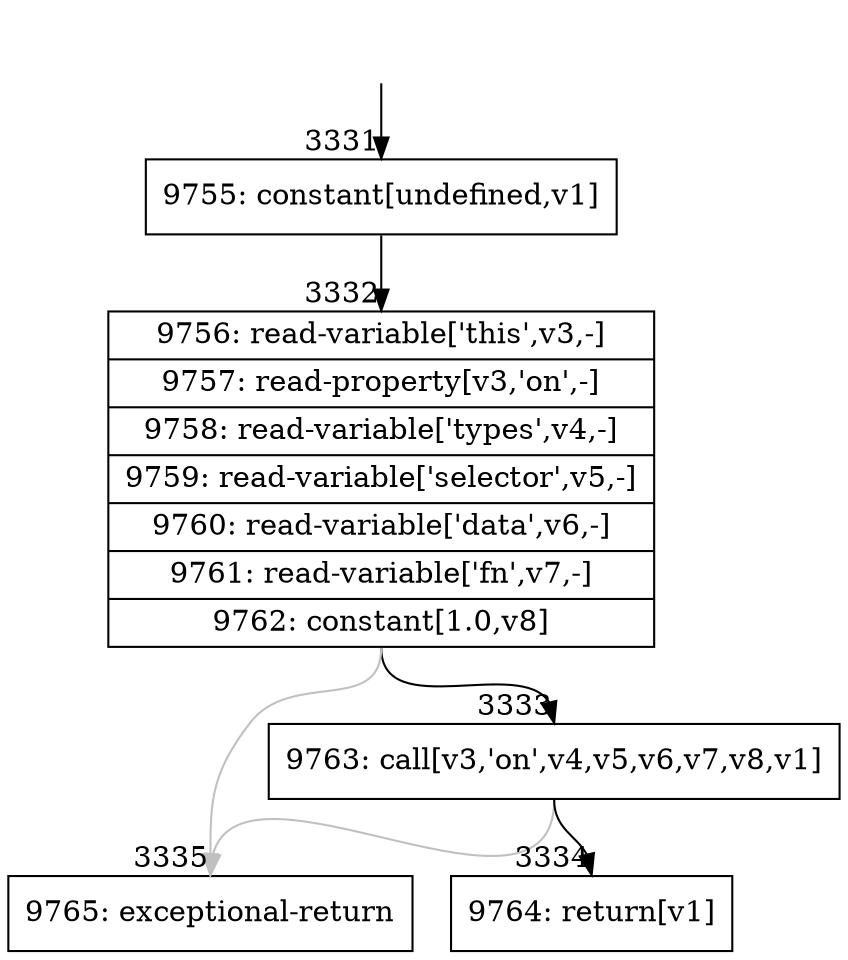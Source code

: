 digraph {
rankdir="TD"
BB_entry213[shape=none,label=""];
BB_entry213 -> BB3331 [tailport=s, headport=n, headlabel="    3331"]
BB3331 [shape=record label="{9755: constant[undefined,v1]}" ] 
BB3331 -> BB3332 [tailport=s, headport=n, headlabel="      3332"]
BB3332 [shape=record label="{9756: read-variable['this',v3,-]|9757: read-property[v3,'on',-]|9758: read-variable['types',v4,-]|9759: read-variable['selector',v5,-]|9760: read-variable['data',v6,-]|9761: read-variable['fn',v7,-]|9762: constant[1.0,v8]}" ] 
BB3332 -> BB3333 [tailport=s, headport=n, headlabel="      3333"]
BB3332 -> BB3335 [tailport=s, headport=n, color=gray, headlabel="      3335"]
BB3333 [shape=record label="{9763: call[v3,'on',v4,v5,v6,v7,v8,v1]}" ] 
BB3333 -> BB3334 [tailport=s, headport=n, headlabel="      3334"]
BB3333 -> BB3335 [tailport=s, headport=n, color=gray]
BB3334 [shape=record label="{9764: return[v1]}" ] 
BB3335 [shape=record label="{9765: exceptional-return}" ] 
}
